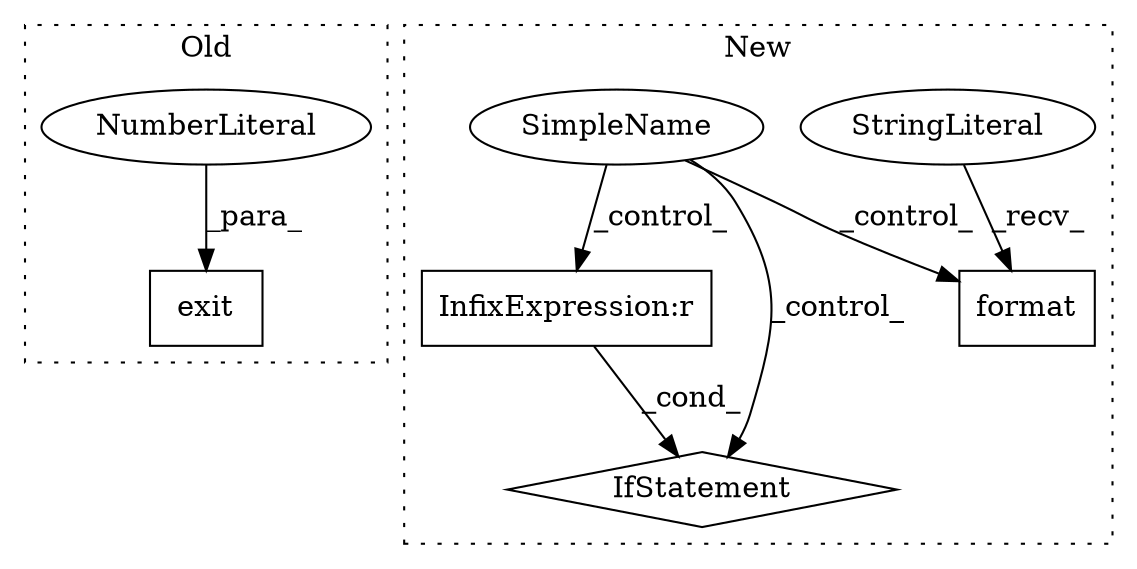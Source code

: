 digraph G {
subgraph cluster0 {
1 [label="exit" a="32" s="6156,6163" l="5,1" shape="box"];
4 [label="NumberLiteral" a="34" s="6161" l="2" shape="ellipse"];
label = "Old";
style="dotted";
}
subgraph cluster1 {
2 [label="format" a="32" s="12275,12296" l="7,1" shape="box"];
3 [label="StringLiteral" a="45" s="12252" l="22" shape="ellipse"];
5 [label="SimpleName" a="42" s="" l="" shape="ellipse"];
6 [label="InfixExpression:r" a="27" s="12399" l="4" shape="box"];
7 [label="IfStatement" a="25" s="12376,12421" l="4,2" shape="diamond"];
label = "New";
style="dotted";
}
3 -> 2 [label="_recv_"];
4 -> 1 [label="_para_"];
5 -> 7 [label="_control_"];
5 -> 2 [label="_control_"];
5 -> 6 [label="_control_"];
6 -> 7 [label="_cond_"];
}